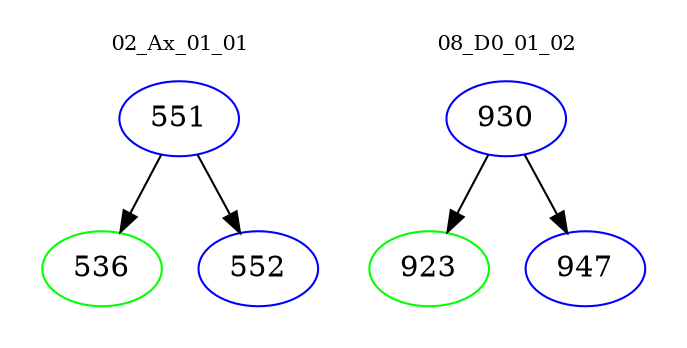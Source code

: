 digraph{
subgraph cluster_0 {
color = white
label = "02_Ax_01_01";
fontsize=10;
T0_551 [label="551", color="blue"]
T0_551 -> T0_536 [color="black"]
T0_536 [label="536", color="green"]
T0_551 -> T0_552 [color="black"]
T0_552 [label="552", color="blue"]
}
subgraph cluster_1 {
color = white
label = "08_D0_01_02";
fontsize=10;
T1_930 [label="930", color="blue"]
T1_930 -> T1_923 [color="black"]
T1_923 [label="923", color="green"]
T1_930 -> T1_947 [color="black"]
T1_947 [label="947", color="blue"]
}
}
